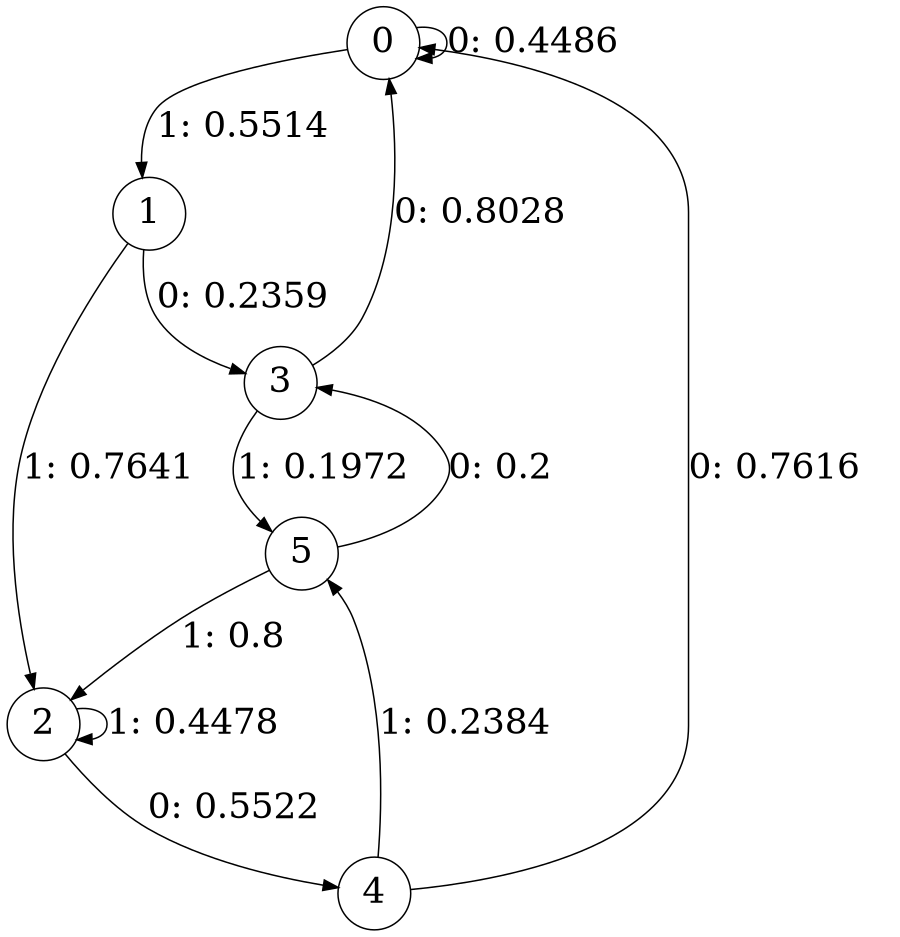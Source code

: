 digraph "ch20randomL3" {
size = "6,8.5";
ratio = "fill";
node [shape = circle];
node [fontsize = 24];
edge [fontsize = 24];
0 -> 0 [label = "0: 0.4486   "];
0 -> 1 [label = "1: 0.5514   "];
1 -> 3 [label = "0: 0.2359   "];
1 -> 2 [label = "1: 0.7641   "];
2 -> 4 [label = "0: 0.5522   "];
2 -> 2 [label = "1: 0.4478   "];
3 -> 0 [label = "0: 0.8028   "];
3 -> 5 [label = "1: 0.1972   "];
4 -> 0 [label = "0: 0.7616   "];
4 -> 5 [label = "1: 0.2384   "];
5 -> 3 [label = "0: 0.2      "];
5 -> 2 [label = "1: 0.8      "];
}